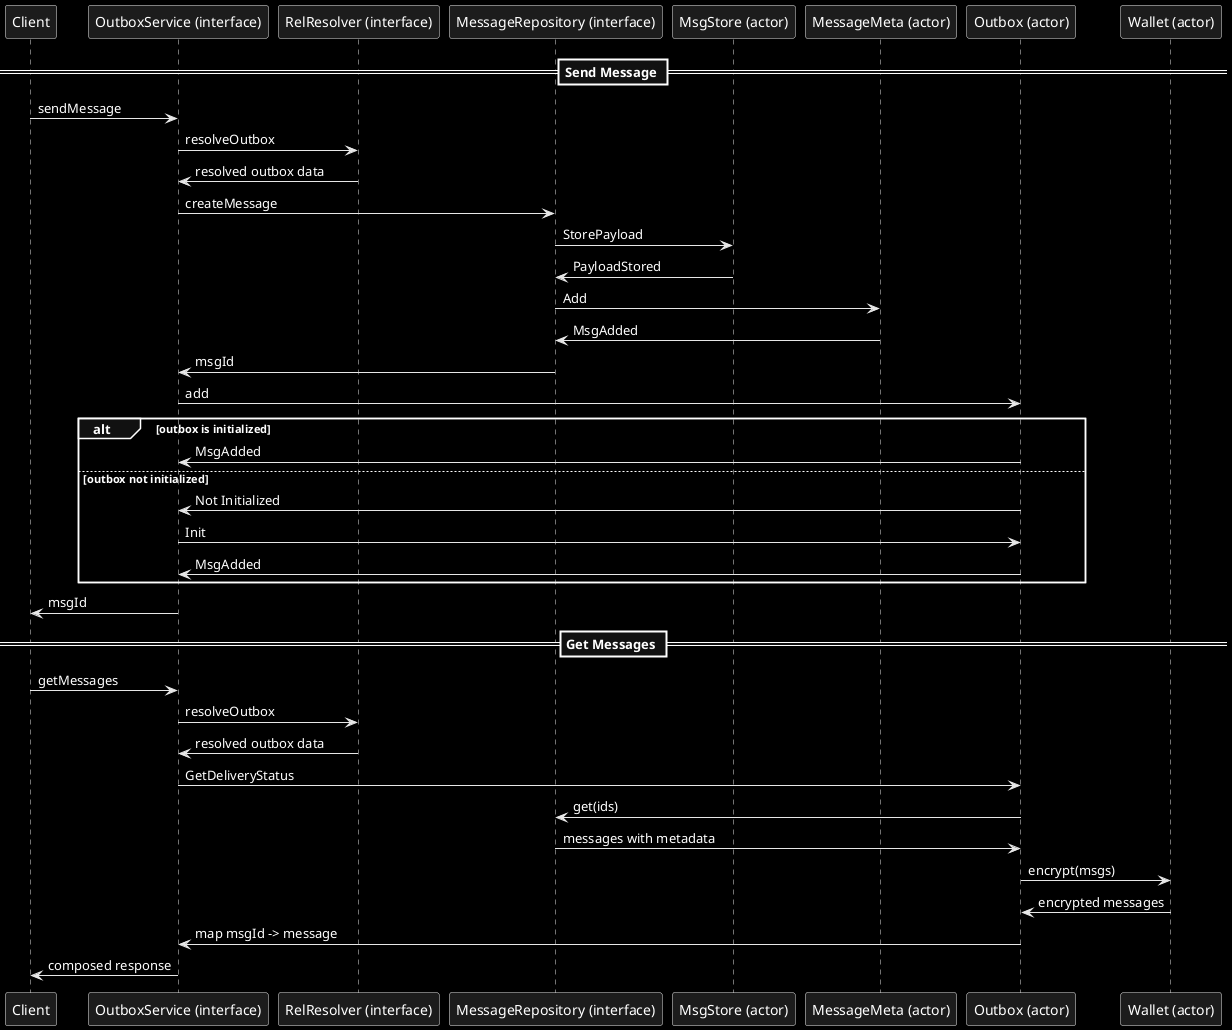 @startuml
skinparam monochrome reverse

== Send Message ==
Client -> "OutboxService (interface)": sendMessage
"OutboxService (interface)" -> "RelResolver (interface)": resolveOutbox
"RelResolver (interface)" -> "OutboxService (interface)": resolved outbox data
"OutboxService (interface)" -> "MessageRepository (interface)": createMessage
"MessageRepository (interface)" -> "MsgStore (actor)": StorePayload
"MsgStore (actor)" -> "MessageRepository (interface)": PayloadStored
"MessageRepository (interface)" -> "MessageMeta (actor)": Add
"MessageMeta (actor)" -> "MessageRepository (interface)": MsgAdded
"MessageRepository (interface)" -> "OutboxService (interface)": msgId
"OutboxService (interface)" -> "Outbox (actor)": add
alt outbox is initialized
	"Outbox (actor)" -> "OutboxService (interface)": MsgAdded
else outbox not initialized
	"Outbox (actor)" -> "OutboxService (interface)": Not Initialized
	"OutboxService (interface)" -> "Outbox (actor)": Init
	"Outbox (actor)" -> "OutboxService (interface)": MsgAdded
end
"OutboxService (interface)" -> Client: msgId

== Get Messages ==
Client -> "OutboxService (interface)": getMessages
"OutboxService (interface)" -> "RelResolver (interface)": resolveOutbox
"RelResolver (interface)" -> "OutboxService (interface)": resolved outbox data
"OutboxService (interface)" -> "Outbox (actor)": GetDeliveryStatus
"Outbox (actor)" -> "MessageRepository (interface)": get(ids)
"MessageRepository (interface)" -> "Outbox (actor)": messages with metadata
"Outbox (actor)" -> "Wallet (actor)": encrypt(msgs)
"Wallet (actor)" -> "Outbox (actor)": encrypted messages
"Outbox (actor)" -> "OutboxService (interface)": map msgId -> message
"OutboxService (interface)" -> Client: composed response


@enduml